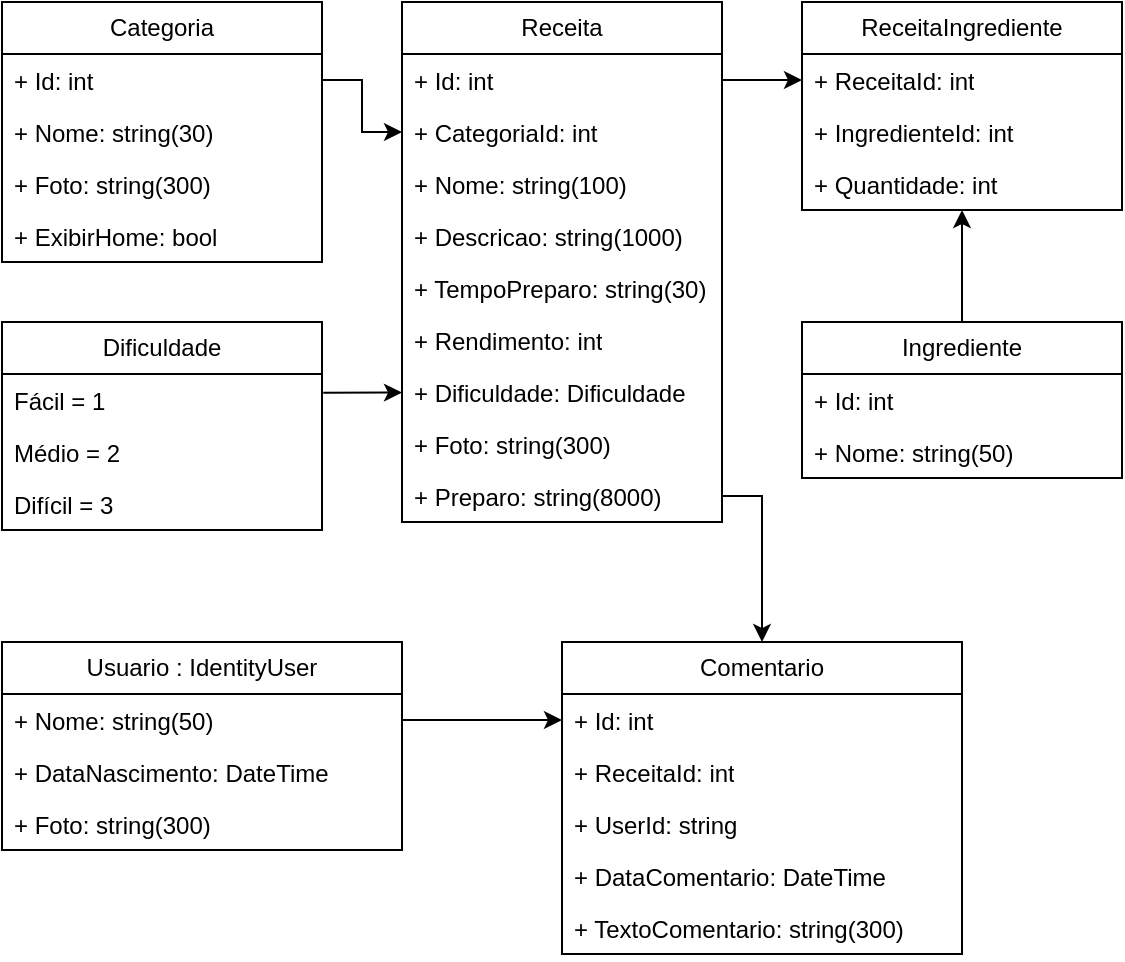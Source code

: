 <mxfile version="28.2.5">
  <diagram name="Página-1" id="WD4OMOgqFW-bTm85TF9j">
    <mxGraphModel dx="675" dy="378" grid="1" gridSize="10" guides="1" tooltips="1" connect="1" arrows="1" fold="1" page="1" pageScale="1" pageWidth="1169" pageHeight="827" math="0" shadow="0">
      <root>
        <mxCell id="0" />
        <mxCell id="1" parent="0" />
        <mxCell id="KtSjbt4zr1wRtt_njx7D-1" value="Categoria" style="swimlane;fontStyle=0;childLayout=stackLayout;horizontal=1;startSize=26;fillColor=none;horizontalStack=0;resizeParent=1;resizeParentMax=0;resizeLast=0;collapsible=1;marginBottom=0;whiteSpace=wrap;html=1;" vertex="1" parent="1">
          <mxGeometry x="40" y="40" width="160" height="130" as="geometry" />
        </mxCell>
        <mxCell id="KtSjbt4zr1wRtt_njx7D-2" value="+ Id: int" style="text;strokeColor=none;fillColor=none;align=left;verticalAlign=top;spacingLeft=4;spacingRight=4;overflow=hidden;rotatable=0;points=[[0,0.5],[1,0.5]];portConstraint=eastwest;whiteSpace=wrap;html=1;" vertex="1" parent="KtSjbt4zr1wRtt_njx7D-1">
          <mxGeometry y="26" width="160" height="26" as="geometry" />
        </mxCell>
        <mxCell id="KtSjbt4zr1wRtt_njx7D-3" value="+ Nome: string(30)" style="text;strokeColor=none;fillColor=none;align=left;verticalAlign=top;spacingLeft=4;spacingRight=4;overflow=hidden;rotatable=0;points=[[0,0.5],[1,0.5]];portConstraint=eastwest;whiteSpace=wrap;html=1;" vertex="1" parent="KtSjbt4zr1wRtt_njx7D-1">
          <mxGeometry y="52" width="160" height="26" as="geometry" />
        </mxCell>
        <mxCell id="KtSjbt4zr1wRtt_njx7D-4" value="+ Foto: string(300)" style="text;strokeColor=none;fillColor=none;align=left;verticalAlign=top;spacingLeft=4;spacingRight=4;overflow=hidden;rotatable=0;points=[[0,0.5],[1,0.5]];portConstraint=eastwest;whiteSpace=wrap;html=1;" vertex="1" parent="KtSjbt4zr1wRtt_njx7D-1">
          <mxGeometry y="78" width="160" height="26" as="geometry" />
        </mxCell>
        <mxCell id="KtSjbt4zr1wRtt_njx7D-5" value="+ ExibirHome: bool" style="text;strokeColor=none;fillColor=none;align=left;verticalAlign=top;spacingLeft=4;spacingRight=4;overflow=hidden;rotatable=0;points=[[0,0.5],[1,0.5]];portConstraint=eastwest;whiteSpace=wrap;html=1;" vertex="1" parent="KtSjbt4zr1wRtt_njx7D-1">
          <mxGeometry y="104" width="160" height="26" as="geometry" />
        </mxCell>
        <mxCell id="KtSjbt4zr1wRtt_njx7D-6" value="Dificuldade" style="swimlane;fontStyle=0;childLayout=stackLayout;horizontal=1;startSize=26;fillColor=none;horizontalStack=0;resizeParent=1;resizeParentMax=0;resizeLast=0;collapsible=1;marginBottom=0;whiteSpace=wrap;html=1;" vertex="1" parent="1">
          <mxGeometry x="40" y="200" width="160" height="104" as="geometry" />
        </mxCell>
        <mxCell id="KtSjbt4zr1wRtt_njx7D-7" value="Fácil = 1" style="text;strokeColor=none;fillColor=none;align=left;verticalAlign=top;spacingLeft=4;spacingRight=4;overflow=hidden;rotatable=0;points=[[0,0.5],[1,0.5]];portConstraint=eastwest;whiteSpace=wrap;html=1;" vertex="1" parent="KtSjbt4zr1wRtt_njx7D-6">
          <mxGeometry y="26" width="160" height="26" as="geometry" />
        </mxCell>
        <mxCell id="KtSjbt4zr1wRtt_njx7D-8" value="Médio = 2" style="text;strokeColor=none;fillColor=none;align=left;verticalAlign=top;spacingLeft=4;spacingRight=4;overflow=hidden;rotatable=0;points=[[0,0.5],[1,0.5]];portConstraint=eastwest;whiteSpace=wrap;html=1;" vertex="1" parent="KtSjbt4zr1wRtt_njx7D-6">
          <mxGeometry y="52" width="160" height="26" as="geometry" />
        </mxCell>
        <mxCell id="KtSjbt4zr1wRtt_njx7D-9" value="Difícil = 3" style="text;strokeColor=none;fillColor=none;align=left;verticalAlign=top;spacingLeft=4;spacingRight=4;overflow=hidden;rotatable=0;points=[[0,0.5],[1,0.5]];portConstraint=eastwest;whiteSpace=wrap;html=1;" vertex="1" parent="KtSjbt4zr1wRtt_njx7D-6">
          <mxGeometry y="78" width="160" height="26" as="geometry" />
        </mxCell>
        <mxCell id="KtSjbt4zr1wRtt_njx7D-10" value="Receita" style="swimlane;fontStyle=0;childLayout=stackLayout;horizontal=1;startSize=26;fillColor=none;horizontalStack=0;resizeParent=1;resizeParentMax=0;resizeLast=0;collapsible=1;marginBottom=0;whiteSpace=wrap;html=1;" vertex="1" parent="1">
          <mxGeometry x="240" y="40" width="160" height="260" as="geometry" />
        </mxCell>
        <mxCell id="KtSjbt4zr1wRtt_njx7D-11" value="+ Id: int" style="text;strokeColor=none;fillColor=none;align=left;verticalAlign=top;spacingLeft=4;spacingRight=4;overflow=hidden;rotatable=0;points=[[0,0.5],[1,0.5]];portConstraint=eastwest;whiteSpace=wrap;html=1;" vertex="1" parent="KtSjbt4zr1wRtt_njx7D-10">
          <mxGeometry y="26" width="160" height="26" as="geometry" />
        </mxCell>
        <mxCell id="KtSjbt4zr1wRtt_njx7D-15" value="+ CategoriaId: int" style="text;strokeColor=none;fillColor=none;align=left;verticalAlign=top;spacingLeft=4;spacingRight=4;overflow=hidden;rotatable=0;points=[[0,0.5],[1,0.5]];portConstraint=eastwest;whiteSpace=wrap;html=1;" vertex="1" parent="KtSjbt4zr1wRtt_njx7D-10">
          <mxGeometry y="52" width="160" height="26" as="geometry" />
        </mxCell>
        <mxCell id="KtSjbt4zr1wRtt_njx7D-12" value="+ Nome: string(100)" style="text;strokeColor=none;fillColor=none;align=left;verticalAlign=top;spacingLeft=4;spacingRight=4;overflow=hidden;rotatable=0;points=[[0,0.5],[1,0.5]];portConstraint=eastwest;whiteSpace=wrap;html=1;" vertex="1" parent="KtSjbt4zr1wRtt_njx7D-10">
          <mxGeometry y="78" width="160" height="26" as="geometry" />
        </mxCell>
        <mxCell id="KtSjbt4zr1wRtt_njx7D-14" value="+ Descricao: string(1000)" style="text;strokeColor=none;fillColor=none;align=left;verticalAlign=top;spacingLeft=4;spacingRight=4;overflow=hidden;rotatable=0;points=[[0,0.5],[1,0.5]];portConstraint=eastwest;whiteSpace=wrap;html=1;" vertex="1" parent="KtSjbt4zr1wRtt_njx7D-10">
          <mxGeometry y="104" width="160" height="26" as="geometry" />
        </mxCell>
        <mxCell id="KtSjbt4zr1wRtt_njx7D-16" value="+ TempoPreparo: string(30)" style="text;strokeColor=none;fillColor=none;align=left;verticalAlign=top;spacingLeft=4;spacingRight=4;overflow=hidden;rotatable=0;points=[[0,0.5],[1,0.5]];portConstraint=eastwest;whiteSpace=wrap;html=1;" vertex="1" parent="KtSjbt4zr1wRtt_njx7D-10">
          <mxGeometry y="130" width="160" height="26" as="geometry" />
        </mxCell>
        <mxCell id="KtSjbt4zr1wRtt_njx7D-18" value="+ Rendimento: int" style="text;strokeColor=none;fillColor=none;align=left;verticalAlign=top;spacingLeft=4;spacingRight=4;overflow=hidden;rotatable=0;points=[[0,0.5],[1,0.5]];portConstraint=eastwest;whiteSpace=wrap;html=1;" vertex="1" parent="KtSjbt4zr1wRtt_njx7D-10">
          <mxGeometry y="156" width="160" height="26" as="geometry" />
        </mxCell>
        <mxCell id="KtSjbt4zr1wRtt_njx7D-17" value="+ Dificuldade: Dificuldade" style="text;strokeColor=none;fillColor=none;align=left;verticalAlign=top;spacingLeft=4;spacingRight=4;overflow=hidden;rotatable=0;points=[[0,0.5],[1,0.5]];portConstraint=eastwest;whiteSpace=wrap;html=1;" vertex="1" parent="KtSjbt4zr1wRtt_njx7D-10">
          <mxGeometry y="182" width="160" height="26" as="geometry" />
        </mxCell>
        <mxCell id="KtSjbt4zr1wRtt_njx7D-13" value="+ Foto: string(300)" style="text;strokeColor=none;fillColor=none;align=left;verticalAlign=top;spacingLeft=4;spacingRight=4;overflow=hidden;rotatable=0;points=[[0,0.5],[1,0.5]];portConstraint=eastwest;whiteSpace=wrap;html=1;" vertex="1" parent="KtSjbt4zr1wRtt_njx7D-10">
          <mxGeometry y="208" width="160" height="26" as="geometry" />
        </mxCell>
        <mxCell id="KtSjbt4zr1wRtt_njx7D-21" value="+ Preparo: string(8000)" style="text;strokeColor=none;fillColor=none;align=left;verticalAlign=top;spacingLeft=4;spacingRight=4;overflow=hidden;rotatable=0;points=[[0,0.5],[1,0.5]];portConstraint=eastwest;whiteSpace=wrap;html=1;" vertex="1" parent="KtSjbt4zr1wRtt_njx7D-10">
          <mxGeometry y="234" width="160" height="26" as="geometry" />
        </mxCell>
        <mxCell id="KtSjbt4zr1wRtt_njx7D-19" style="edgeStyle=orthogonalEdgeStyle;rounded=0;orthogonalLoop=1;jettySize=auto;html=1;exitX=1.004;exitY=0.359;exitDx=0;exitDy=0;entryX=0;entryY=0.5;entryDx=0;entryDy=0;exitPerimeter=0;" edge="1" parent="1" source="KtSjbt4zr1wRtt_njx7D-7" target="KtSjbt4zr1wRtt_njx7D-17">
          <mxGeometry relative="1" as="geometry" />
        </mxCell>
        <mxCell id="KtSjbt4zr1wRtt_njx7D-20" style="edgeStyle=orthogonalEdgeStyle;rounded=0;orthogonalLoop=1;jettySize=auto;html=1;exitX=1;exitY=0.5;exitDx=0;exitDy=0;entryX=0;entryY=0.5;entryDx=0;entryDy=0;" edge="1" parent="1" source="KtSjbt4zr1wRtt_njx7D-2" target="KtSjbt4zr1wRtt_njx7D-15">
          <mxGeometry relative="1" as="geometry" />
        </mxCell>
        <mxCell id="KtSjbt4zr1wRtt_njx7D-31" style="edgeStyle=orthogonalEdgeStyle;rounded=0;orthogonalLoop=1;jettySize=auto;html=1;exitX=0.5;exitY=0;exitDx=0;exitDy=0;entryX=0.5;entryY=1;entryDx=0;entryDy=0;" edge="1" parent="1" source="KtSjbt4zr1wRtt_njx7D-22" target="KtSjbt4zr1wRtt_njx7D-26">
          <mxGeometry relative="1" as="geometry" />
        </mxCell>
        <mxCell id="KtSjbt4zr1wRtt_njx7D-22" value="Ingrediente" style="swimlane;fontStyle=0;childLayout=stackLayout;horizontal=1;startSize=26;fillColor=none;horizontalStack=0;resizeParent=1;resizeParentMax=0;resizeLast=0;collapsible=1;marginBottom=0;whiteSpace=wrap;html=1;" vertex="1" parent="1">
          <mxGeometry x="440" y="200" width="160" height="78" as="geometry" />
        </mxCell>
        <mxCell id="KtSjbt4zr1wRtt_njx7D-23" value="+ Id: int" style="text;strokeColor=none;fillColor=none;align=left;verticalAlign=top;spacingLeft=4;spacingRight=4;overflow=hidden;rotatable=0;points=[[0,0.5],[1,0.5]];portConstraint=eastwest;whiteSpace=wrap;html=1;" vertex="1" parent="KtSjbt4zr1wRtt_njx7D-22">
          <mxGeometry y="26" width="160" height="26" as="geometry" />
        </mxCell>
        <mxCell id="KtSjbt4zr1wRtt_njx7D-24" value="+ Nome: string(50)" style="text;strokeColor=none;fillColor=none;align=left;verticalAlign=top;spacingLeft=4;spacingRight=4;overflow=hidden;rotatable=0;points=[[0,0.5],[1,0.5]];portConstraint=eastwest;whiteSpace=wrap;html=1;" vertex="1" parent="KtSjbt4zr1wRtt_njx7D-22">
          <mxGeometry y="52" width="160" height="26" as="geometry" />
        </mxCell>
        <mxCell id="KtSjbt4zr1wRtt_njx7D-26" value="ReceitaIngrediente" style="swimlane;fontStyle=0;childLayout=stackLayout;horizontal=1;startSize=26;fillColor=none;horizontalStack=0;resizeParent=1;resizeParentMax=0;resizeLast=0;collapsible=1;marginBottom=0;whiteSpace=wrap;html=1;" vertex="1" parent="1">
          <mxGeometry x="440" y="40" width="160" height="104" as="geometry" />
        </mxCell>
        <mxCell id="KtSjbt4zr1wRtt_njx7D-27" value="+ ReceitaId: int" style="text;strokeColor=none;fillColor=none;align=left;verticalAlign=top;spacingLeft=4;spacingRight=4;overflow=hidden;rotatable=0;points=[[0,0.5],[1,0.5]];portConstraint=eastwest;whiteSpace=wrap;html=1;" vertex="1" parent="KtSjbt4zr1wRtt_njx7D-26">
          <mxGeometry y="26" width="160" height="26" as="geometry" />
        </mxCell>
        <mxCell id="KtSjbt4zr1wRtt_njx7D-28" value="+ IngredienteId: int" style="text;strokeColor=none;fillColor=none;align=left;verticalAlign=top;spacingLeft=4;spacingRight=4;overflow=hidden;rotatable=0;points=[[0,0.5],[1,0.5]];portConstraint=eastwest;whiteSpace=wrap;html=1;" vertex="1" parent="KtSjbt4zr1wRtt_njx7D-26">
          <mxGeometry y="52" width="160" height="26" as="geometry" />
        </mxCell>
        <mxCell id="KtSjbt4zr1wRtt_njx7D-29" value="+ Quantidade: int" style="text;strokeColor=none;fillColor=none;align=left;verticalAlign=top;spacingLeft=4;spacingRight=4;overflow=hidden;rotatable=0;points=[[0,0.5],[1,0.5]];portConstraint=eastwest;whiteSpace=wrap;html=1;" vertex="1" parent="KtSjbt4zr1wRtt_njx7D-26">
          <mxGeometry y="78" width="160" height="26" as="geometry" />
        </mxCell>
        <mxCell id="KtSjbt4zr1wRtt_njx7D-30" style="edgeStyle=orthogonalEdgeStyle;rounded=0;orthogonalLoop=1;jettySize=auto;html=1;exitX=1;exitY=0.5;exitDx=0;exitDy=0;" edge="1" parent="1" source="KtSjbt4zr1wRtt_njx7D-11" target="KtSjbt4zr1wRtt_njx7D-27">
          <mxGeometry relative="1" as="geometry" />
        </mxCell>
        <mxCell id="KtSjbt4zr1wRtt_njx7D-32" value="Usuario : IdentityUser" style="swimlane;fontStyle=0;childLayout=stackLayout;horizontal=1;startSize=26;fillColor=none;horizontalStack=0;resizeParent=1;resizeParentMax=0;resizeLast=0;collapsible=1;marginBottom=0;whiteSpace=wrap;html=1;" vertex="1" parent="1">
          <mxGeometry x="40" y="360" width="200" height="104" as="geometry" />
        </mxCell>
        <mxCell id="KtSjbt4zr1wRtt_njx7D-33" value="+ Nome: string(50)" style="text;strokeColor=none;fillColor=none;align=left;verticalAlign=top;spacingLeft=4;spacingRight=4;overflow=hidden;rotatable=0;points=[[0,0.5],[1,0.5]];portConstraint=eastwest;whiteSpace=wrap;html=1;" vertex="1" parent="KtSjbt4zr1wRtt_njx7D-32">
          <mxGeometry y="26" width="200" height="26" as="geometry" />
        </mxCell>
        <mxCell id="KtSjbt4zr1wRtt_njx7D-34" value="+ DataNascimento: DateTime" style="text;strokeColor=none;fillColor=none;align=left;verticalAlign=top;spacingLeft=4;spacingRight=4;overflow=hidden;rotatable=0;points=[[0,0.5],[1,0.5]];portConstraint=eastwest;whiteSpace=wrap;html=1;" vertex="1" parent="KtSjbt4zr1wRtt_njx7D-32">
          <mxGeometry y="52" width="200" height="26" as="geometry" />
        </mxCell>
        <mxCell id="KtSjbt4zr1wRtt_njx7D-35" value="+ Foto: string(300)" style="text;strokeColor=none;fillColor=none;align=left;verticalAlign=top;spacingLeft=4;spacingRight=4;overflow=hidden;rotatable=0;points=[[0,0.5],[1,0.5]];portConstraint=eastwest;whiteSpace=wrap;html=1;" vertex="1" parent="KtSjbt4zr1wRtt_njx7D-32">
          <mxGeometry y="78" width="200" height="26" as="geometry" />
        </mxCell>
        <mxCell id="KtSjbt4zr1wRtt_njx7D-36" value="Comentario" style="swimlane;fontStyle=0;childLayout=stackLayout;horizontal=1;startSize=26;fillColor=none;horizontalStack=0;resizeParent=1;resizeParentMax=0;resizeLast=0;collapsible=1;marginBottom=0;whiteSpace=wrap;html=1;" vertex="1" parent="1">
          <mxGeometry x="320" y="360" width="200" height="156" as="geometry" />
        </mxCell>
        <mxCell id="KtSjbt4zr1wRtt_njx7D-37" value="+ Id: int" style="text;strokeColor=none;fillColor=none;align=left;verticalAlign=top;spacingLeft=4;spacingRight=4;overflow=hidden;rotatable=0;points=[[0,0.5],[1,0.5]];portConstraint=eastwest;whiteSpace=wrap;html=1;" vertex="1" parent="KtSjbt4zr1wRtt_njx7D-36">
          <mxGeometry y="26" width="200" height="26" as="geometry" />
        </mxCell>
        <mxCell id="KtSjbt4zr1wRtt_njx7D-38" value="+ ReceitaId: int" style="text;strokeColor=none;fillColor=none;align=left;verticalAlign=top;spacingLeft=4;spacingRight=4;overflow=hidden;rotatable=0;points=[[0,0.5],[1,0.5]];portConstraint=eastwest;whiteSpace=wrap;html=1;" vertex="1" parent="KtSjbt4zr1wRtt_njx7D-36">
          <mxGeometry y="52" width="200" height="26" as="geometry" />
        </mxCell>
        <mxCell id="KtSjbt4zr1wRtt_njx7D-41" value="+ UserId: string" style="text;strokeColor=none;fillColor=none;align=left;verticalAlign=top;spacingLeft=4;spacingRight=4;overflow=hidden;rotatable=0;points=[[0,0.5],[1,0.5]];portConstraint=eastwest;whiteSpace=wrap;html=1;" vertex="1" parent="KtSjbt4zr1wRtt_njx7D-36">
          <mxGeometry y="78" width="200" height="26" as="geometry" />
        </mxCell>
        <mxCell id="KtSjbt4zr1wRtt_njx7D-40" value="+ DataComentario: DateTime" style="text;strokeColor=none;fillColor=none;align=left;verticalAlign=top;spacingLeft=4;spacingRight=4;overflow=hidden;rotatable=0;points=[[0,0.5],[1,0.5]];portConstraint=eastwest;whiteSpace=wrap;html=1;" vertex="1" parent="KtSjbt4zr1wRtt_njx7D-36">
          <mxGeometry y="104" width="200" height="26" as="geometry" />
        </mxCell>
        <mxCell id="KtSjbt4zr1wRtt_njx7D-39" value="+ TextoComentario: string(300)" style="text;strokeColor=none;fillColor=none;align=left;verticalAlign=top;spacingLeft=4;spacingRight=4;overflow=hidden;rotatable=0;points=[[0,0.5],[1,0.5]];portConstraint=eastwest;whiteSpace=wrap;html=1;" vertex="1" parent="KtSjbt4zr1wRtt_njx7D-36">
          <mxGeometry y="130" width="200" height="26" as="geometry" />
        </mxCell>
        <mxCell id="KtSjbt4zr1wRtt_njx7D-42" style="edgeStyle=orthogonalEdgeStyle;rounded=0;orthogonalLoop=1;jettySize=auto;html=1;exitX=1;exitY=0.5;exitDx=0;exitDy=0;" edge="1" parent="1" source="KtSjbt4zr1wRtt_njx7D-33" target="KtSjbt4zr1wRtt_njx7D-37">
          <mxGeometry relative="1" as="geometry" />
        </mxCell>
        <mxCell id="KtSjbt4zr1wRtt_njx7D-43" style="edgeStyle=orthogonalEdgeStyle;rounded=0;orthogonalLoop=1;jettySize=auto;html=1;exitX=1;exitY=0.5;exitDx=0;exitDy=0;entryX=0.5;entryY=0;entryDx=0;entryDy=0;" edge="1" parent="1" source="KtSjbt4zr1wRtt_njx7D-21" target="KtSjbt4zr1wRtt_njx7D-36">
          <mxGeometry relative="1" as="geometry" />
        </mxCell>
      </root>
    </mxGraphModel>
  </diagram>
</mxfile>